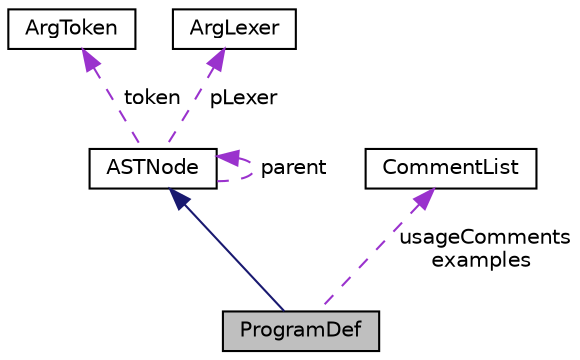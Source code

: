 digraph "ProgramDef"
{
  edge [fontname="Helvetica",fontsize="10",labelfontname="Helvetica",labelfontsize="10"];
  node [fontname="Helvetica",fontsize="10",shape=record];
  Node2 [label="ProgramDef",height=0.2,width=0.4,color="black", fillcolor="grey75", style="filled", fontcolor="black"];
  Node3 -> Node2 [dir="back",color="midnightblue",fontsize="10",style="solid",fontname="Helvetica"];
  Node3 [label="ASTNode",height=0.2,width=0.4,color="black", fillcolor="white", style="filled",URL="$classASTNode.html"];
  Node4 -> Node3 [dir="back",color="darkorchid3",fontsize="10",style="dashed",label=" token" ,fontname="Helvetica"];
  Node4 [label="ArgToken",height=0.2,width=0.4,color="black", fillcolor="white", style="filled",URL="$classArgToken.html"];
  Node5 -> Node3 [dir="back",color="darkorchid3",fontsize="10",style="dashed",label=" pLexer" ,fontname="Helvetica"];
  Node5 [label="ArgLexer",height=0.2,width=0.4,color="black", fillcolor="white", style="filled",URL="$classArgLexer.html"];
  Node3 -> Node3 [dir="back",color="darkorchid3",fontsize="10",style="dashed",label=" parent" ,fontname="Helvetica"];
  Node6 -> Node2 [dir="back",color="darkorchid3",fontsize="10",style="dashed",label=" usageComments\nexamples" ,fontname="Helvetica"];
  Node6 [label="CommentList",height=0.2,width=0.4,color="black", fillcolor="white", style="filled",URL="$classCommentList.html"];
}
